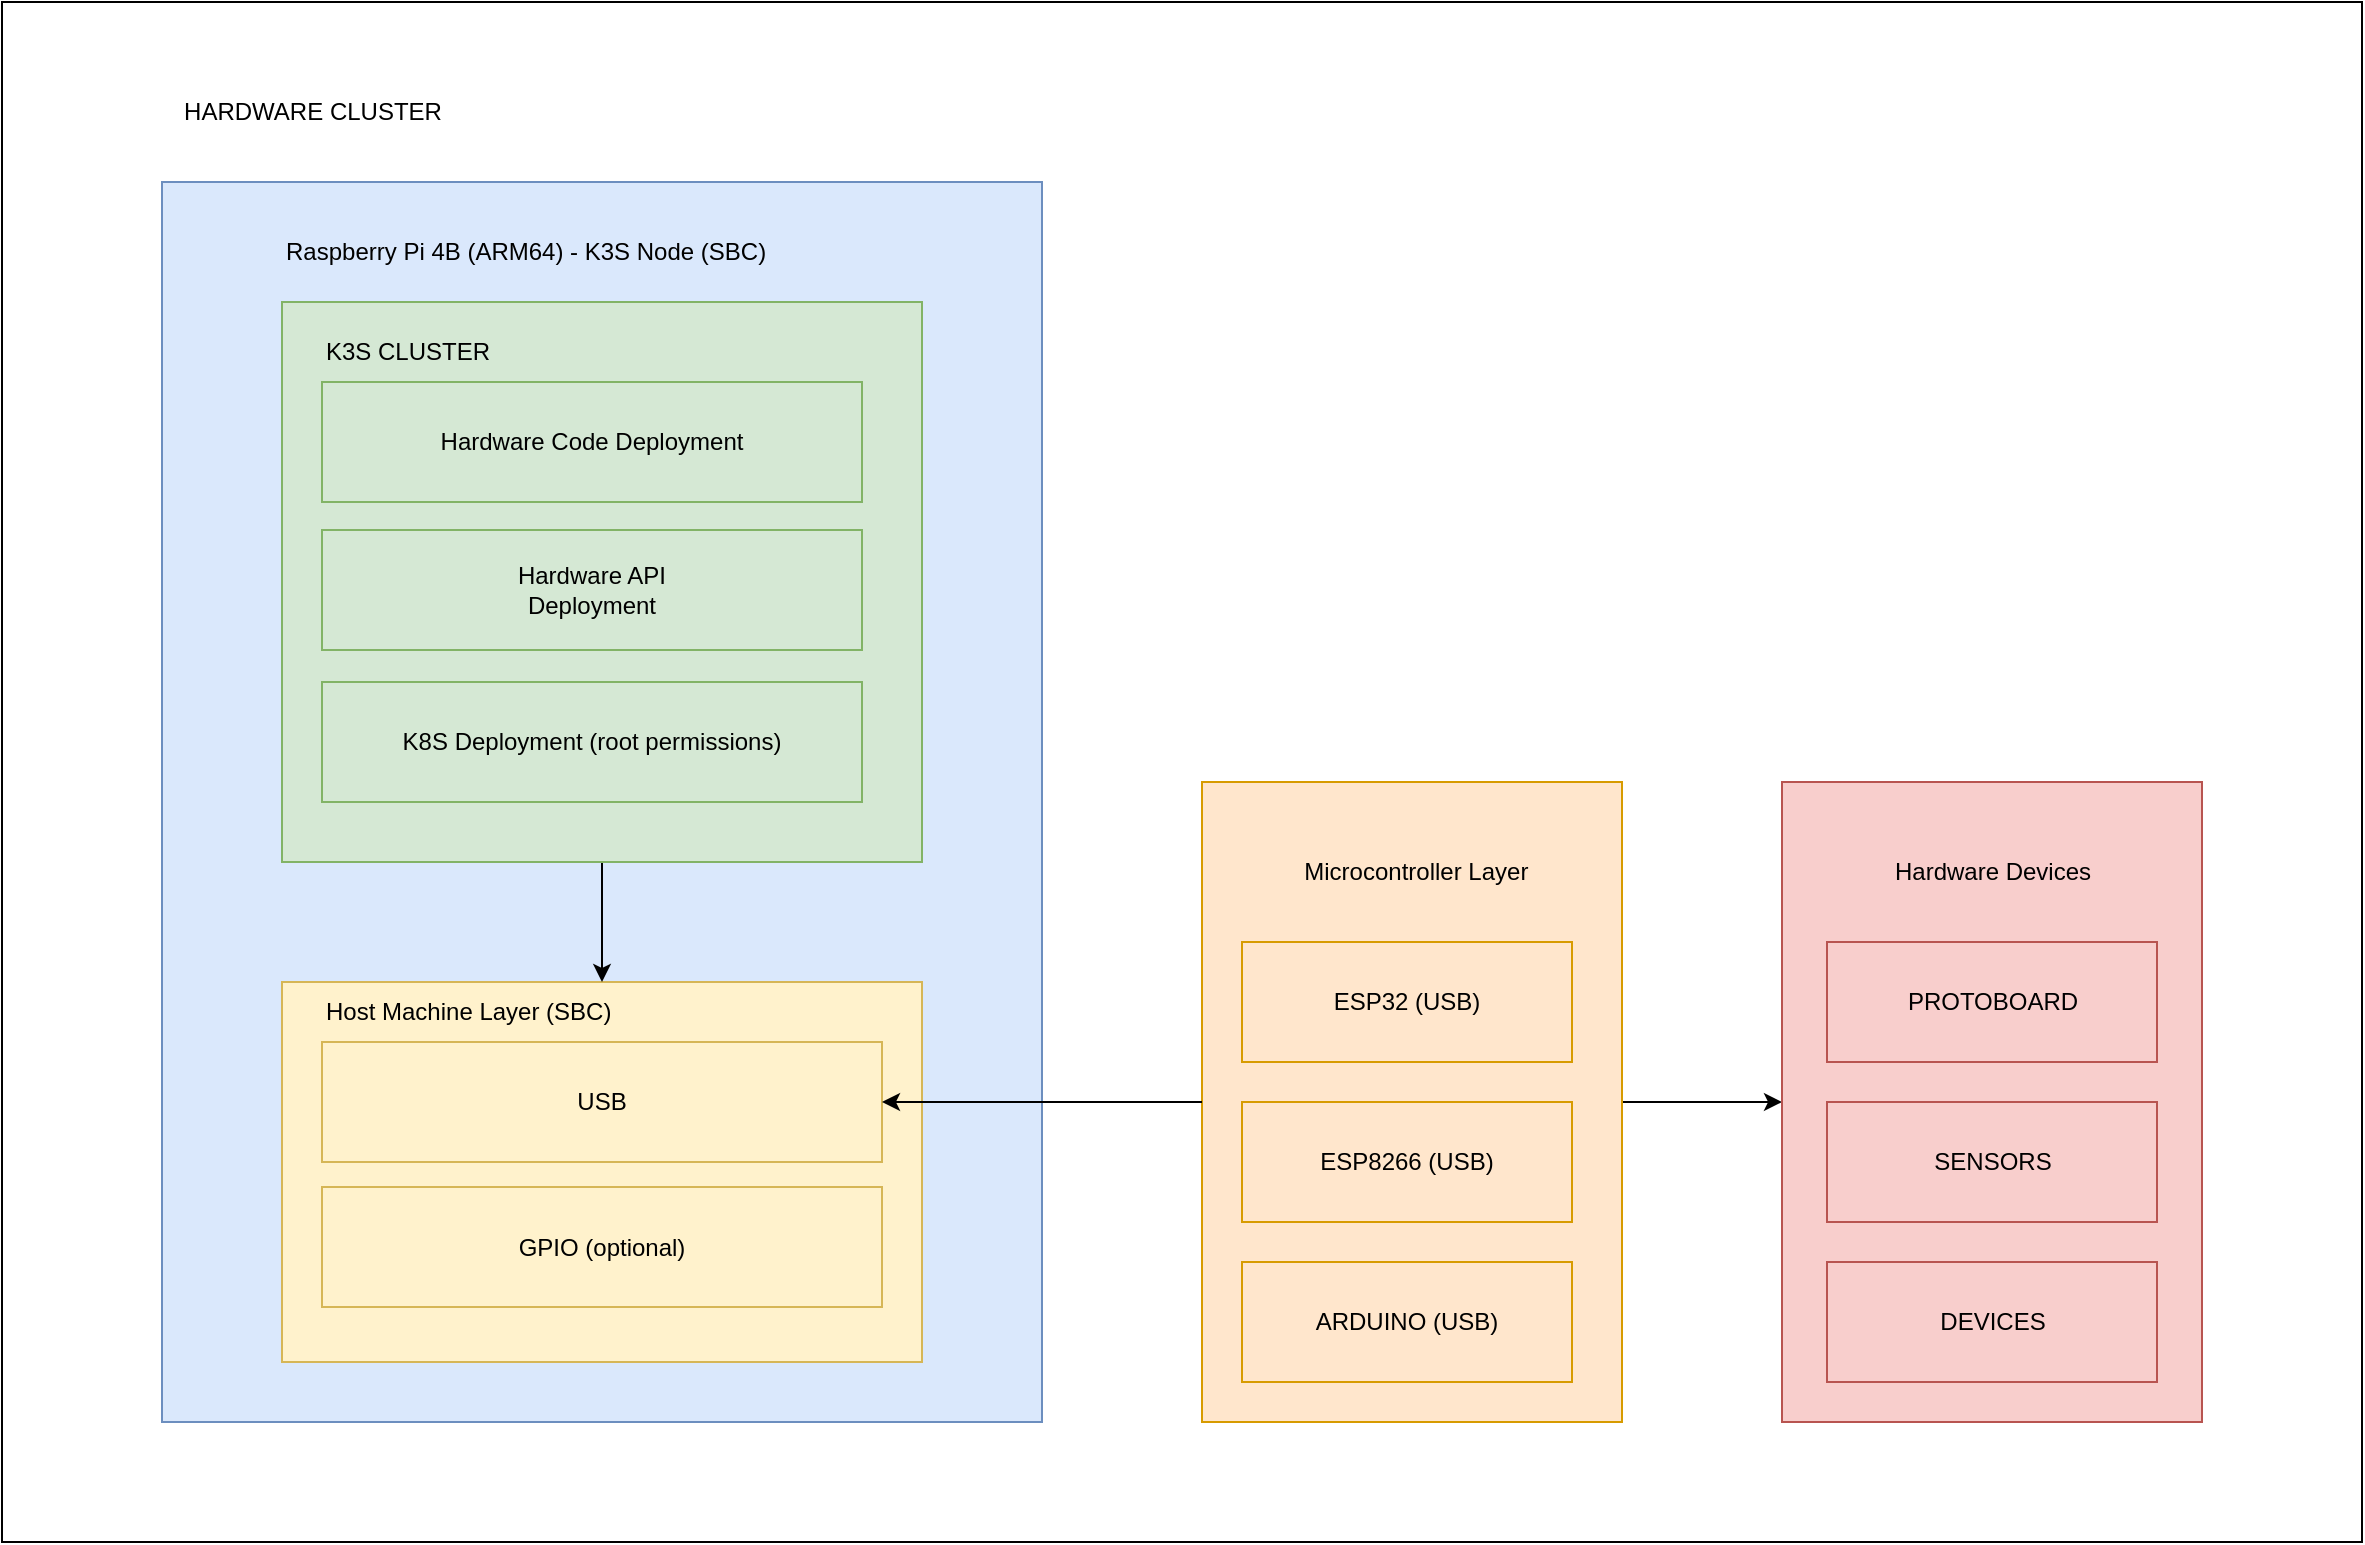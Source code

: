 <mxfile version="24.5.1" type="device">
  <diagram id="BU_lae6PiSF0EtFjJROm" name="Page-1">
    <mxGraphModel dx="2203" dy="1085" grid="1" gridSize="10" guides="0" tooltips="1" connect="1" arrows="1" fold="1" page="0" pageScale="1" pageWidth="850" pageHeight="1100" math="0" shadow="0">
      <root>
        <mxCell id="0" />
        <mxCell id="1" parent="0" />
        <mxCell id="9m-zToLKRwISalrchRIr-46" value="" style="whiteSpace=wrap;html=1;fillColor=default;" vertex="1" parent="1">
          <mxGeometry x="-280" y="-140" width="1180" height="770" as="geometry" />
        </mxCell>
        <mxCell id="9m-zToLKRwISalrchRIr-44" style="edgeStyle=orthogonalEdgeStyle;rounded=0;orthogonalLoop=1;jettySize=auto;html=1;entryX=0;entryY=0.5;entryDx=0;entryDy=0;" edge="1" parent="1" source="29" target="30">
          <mxGeometry relative="1" as="geometry">
            <mxPoint x="640" y="410" as="targetPoint" />
          </mxGeometry>
        </mxCell>
        <mxCell id="29" value="" style="whiteSpace=wrap;html=1;fillColor=#ffe6cc;strokeColor=#d79b00;" parent="1" vertex="1">
          <mxGeometry x="320" y="250" width="210" height="320" as="geometry" />
        </mxCell>
        <mxCell id="30" value="" style="whiteSpace=wrap;html=1;fillColor=#f8cecc;strokeColor=#b85450;" parent="1" vertex="1">
          <mxGeometry x="610" y="250" width="210" height="320" as="geometry" />
        </mxCell>
        <mxCell id="3" value="" style="whiteSpace=wrap;html=1;fillColor=#dae8fc;strokeColor=#6c8ebf;" parent="1" vertex="1">
          <mxGeometry x="-200" y="-50" width="440" height="620" as="geometry" />
        </mxCell>
        <mxCell id="26" value="" style="whiteSpace=wrap;html=1;fillColor=#fff2cc;strokeColor=#d6b656;" parent="1" vertex="1">
          <mxGeometry x="-140" y="350" width="320" height="190" as="geometry" />
        </mxCell>
        <mxCell id="9m-zToLKRwISalrchRIr-41" style="edgeStyle=orthogonalEdgeStyle;rounded=0;orthogonalLoop=1;jettySize=auto;html=1;entryX=0.5;entryY=0;entryDx=0;entryDy=0;" edge="1" parent="1" source="2" target="26">
          <mxGeometry relative="1" as="geometry" />
        </mxCell>
        <mxCell id="2" value="" style="whiteSpace=wrap;html=1;fillColor=#d5e8d4;strokeColor=#82b366;" parent="1" vertex="1">
          <mxGeometry x="-140" y="10" width="320" height="280" as="geometry" />
        </mxCell>
        <mxCell id="4" value="Raspberry Pi 4B (ARM64) - K3S Node (SBC) " style="text;html=1;align=left;verticalAlign=middle;resizable=0;points=[];autosize=1;strokeColor=none;fillColor=none;" parent="1" vertex="1">
          <mxGeometry x="-140" y="-30" width="320" height="30" as="geometry" />
        </mxCell>
        <mxCell id="5" value="GPIO (optional)" style="whiteSpace=wrap;html=1;fillColor=#fff2cc;strokeColor=#d6b656;" parent="1" vertex="1">
          <mxGeometry x="-120" y="452.5" width="280" height="60" as="geometry" />
        </mxCell>
        <mxCell id="6" value="USB" style="whiteSpace=wrap;html=1;fillColor=#fff2cc;strokeColor=#d6b656;" parent="1" vertex="1">
          <mxGeometry x="-120" y="380" width="280" height="60" as="geometry" />
        </mxCell>
        <mxCell id="8" value="ESP32 (USB)" style="whiteSpace=wrap;html=1;fillColor=#ffe6cc;strokeColor=#d79b00;" parent="1" vertex="1">
          <mxGeometry x="340" y="330" width="165" height="60" as="geometry" />
        </mxCell>
        <mxCell id="9" value="ESP8266 (USB)" style="whiteSpace=wrap;html=1;fillColor=#ffe6cc;strokeColor=#d79b00;" parent="1" vertex="1">
          <mxGeometry x="340" y="410" width="165" height="60" as="geometry" />
        </mxCell>
        <mxCell id="10" value="ARDUINO (USB)" style="whiteSpace=wrap;html=1;fillColor=#ffe6cc;strokeColor=#d79b00;" parent="1" vertex="1">
          <mxGeometry x="340" y="490" width="165" height="60" as="geometry" />
        </mxCell>
        <mxCell id="13" value="PROTOBOARD" style="whiteSpace=wrap;html=1;fillColor=#f8cecc;strokeColor=#b85450;" parent="1" vertex="1">
          <mxGeometry x="632.5" y="330" width="165" height="60" as="geometry" />
        </mxCell>
        <mxCell id="14" value="SENSORS" style="whiteSpace=wrap;html=1;fillColor=#f8cecc;strokeColor=#b85450;" parent="1" vertex="1">
          <mxGeometry x="632.5" y="410" width="165" height="60" as="geometry" />
        </mxCell>
        <mxCell id="15" value="DEVICES" style="whiteSpace=wrap;html=1;fillColor=#f8cecc;strokeColor=#b85450;" parent="1" vertex="1">
          <mxGeometry x="632.5" y="490" width="165" height="60" as="geometry" />
        </mxCell>
        <mxCell id="21" value="K3S CLUSTER" style="text;html=1;align=left;verticalAlign=middle;resizable=0;points=[];autosize=1;strokeColor=none;fillColor=none;" parent="1" vertex="1">
          <mxGeometry x="-120" y="20" width="110" height="30" as="geometry" />
        </mxCell>
        <mxCell id="22" value="Hardware Code Deployment" style="whiteSpace=wrap;html=1;fillColor=#d5e8d4;strokeColor=#82b366;" parent="1" vertex="1">
          <mxGeometry x="-120" y="50" width="270" height="60" as="geometry" />
        </mxCell>
        <mxCell id="23" value="K8S Deployment (root permissions)" style="whiteSpace=wrap;html=1;fillColor=#d5e8d4;strokeColor=#82b366;" parent="1" vertex="1">
          <mxGeometry x="-120" y="200" width="270" height="60" as="geometry" />
        </mxCell>
        <mxCell id="24" value="Hardware API&lt;div&gt;Deployment&lt;/div&gt;" style="whiteSpace=wrap;html=1;fillColor=#d5e8d4;strokeColor=#82b366;" parent="1" vertex="1">
          <mxGeometry x="-120" y="124" width="270" height="60" as="geometry" />
        </mxCell>
        <mxCell id="27" value="Host Machine Layer (SBC)" style="text;html=1;align=left;verticalAlign=middle;resizable=0;points=[];autosize=1;strokeColor=none;fillColor=none;" parent="1" vertex="1">
          <mxGeometry x="-120" y="350" width="200" height="30" as="geometry" />
        </mxCell>
        <mxCell id="9m-zToLKRwISalrchRIr-36" value=" Microcontroller Layer" style="text;html=1;align=center;verticalAlign=middle;resizable=0;points=[];autosize=1;strokeColor=none;fillColor=none;" vertex="1" parent="1">
          <mxGeometry x="345" y="280" width="160" height="30" as="geometry" />
        </mxCell>
        <mxCell id="9m-zToLKRwISalrchRIr-37" value="Hardware Devices" style="text;html=1;align=center;verticalAlign=middle;resizable=0;points=[];autosize=1;strokeColor=none;fillColor=none;" vertex="1" parent="1">
          <mxGeometry x="645" y="280" width="140" height="30" as="geometry" />
        </mxCell>
        <mxCell id="9m-zToLKRwISalrchRIr-42" style="edgeStyle=orthogonalEdgeStyle;rounded=0;orthogonalLoop=1;jettySize=auto;html=1;entryX=1;entryY=0.5;entryDx=0;entryDy=0;" edge="1" parent="1" source="29" target="6">
          <mxGeometry relative="1" as="geometry" />
        </mxCell>
        <mxCell id="9m-zToLKRwISalrchRIr-47" value="HARDWARE CLUSTER" style="text;html=1;align=center;verticalAlign=middle;resizable=0;points=[];autosize=1;strokeColor=none;fillColor=none;" vertex="1" parent="1">
          <mxGeometry x="-200" y="-100" width="150" height="30" as="geometry" />
        </mxCell>
      </root>
    </mxGraphModel>
  </diagram>
</mxfile>
